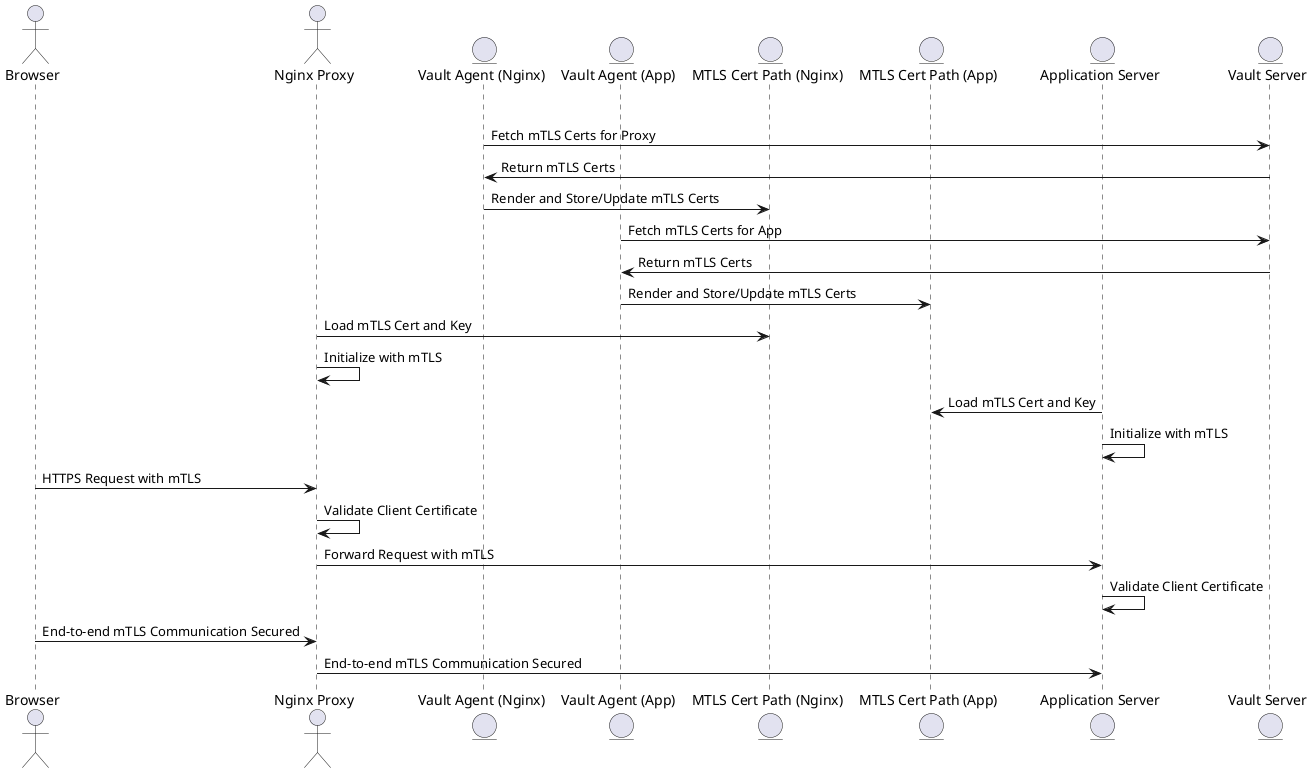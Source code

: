 @startuml
actor Browser
actor "Nginx Proxy" as Proxy

entity "Vault Agent (Nginx)" as VaultAgentNginx
entity "Vault Agent (App)" as VaultAgentApp
entity "MTLS Cert Path (Nginx)" as CertPathNginx
entity "MTLS Cert Path (App)" as CertPathApp
entity "Application Server" as AppServer
entity "Vault Server" as Vault

' Layout organization
VaultAgentNginx -[hidden]-> Vault
Vault -[hidden]-> VaultAgentApp

' Step 1: Certificate Rendering by Vault Agents
VaultAgentNginx -> Vault: Fetch mTLS Certs for Proxy
Vault -> VaultAgentNginx: Return mTLS Certs
VaultAgentNginx -> CertPathNginx: Render and Store/Update mTLS Certs

VaultAgentApp -> Vault: Fetch mTLS Certs for App
Vault -> VaultAgentApp: Return mTLS Certs
VaultAgentApp -> CertPathApp: Render and Store/Update mTLS Certs

' Step 2: Nginx Proxy and AppServer Initialization
Proxy -> CertPathNginx: Load mTLS Cert and Key
Proxy -> Proxy: Initialize with mTLS

AppServer -> CertPathApp: Load mTLS Cert and Key
AppServer -> AppServer: Initialize with mTLS

' Step 3: Browser to Proxy Communication
Browser -> Proxy: HTTPS Request with mTLS
Proxy -> Proxy: Validate Client Certificate

' Step 4: Proxy to Application Communication
Proxy -> AppServer: Forward Request with mTLS
AppServer -> AppServer: Validate Client Certificate

' End-to-end communication
Browser -> Proxy: End-to-end mTLS Communication Secured
Proxy -> AppServer: End-to-end mTLS Communication Secured

@enduml
